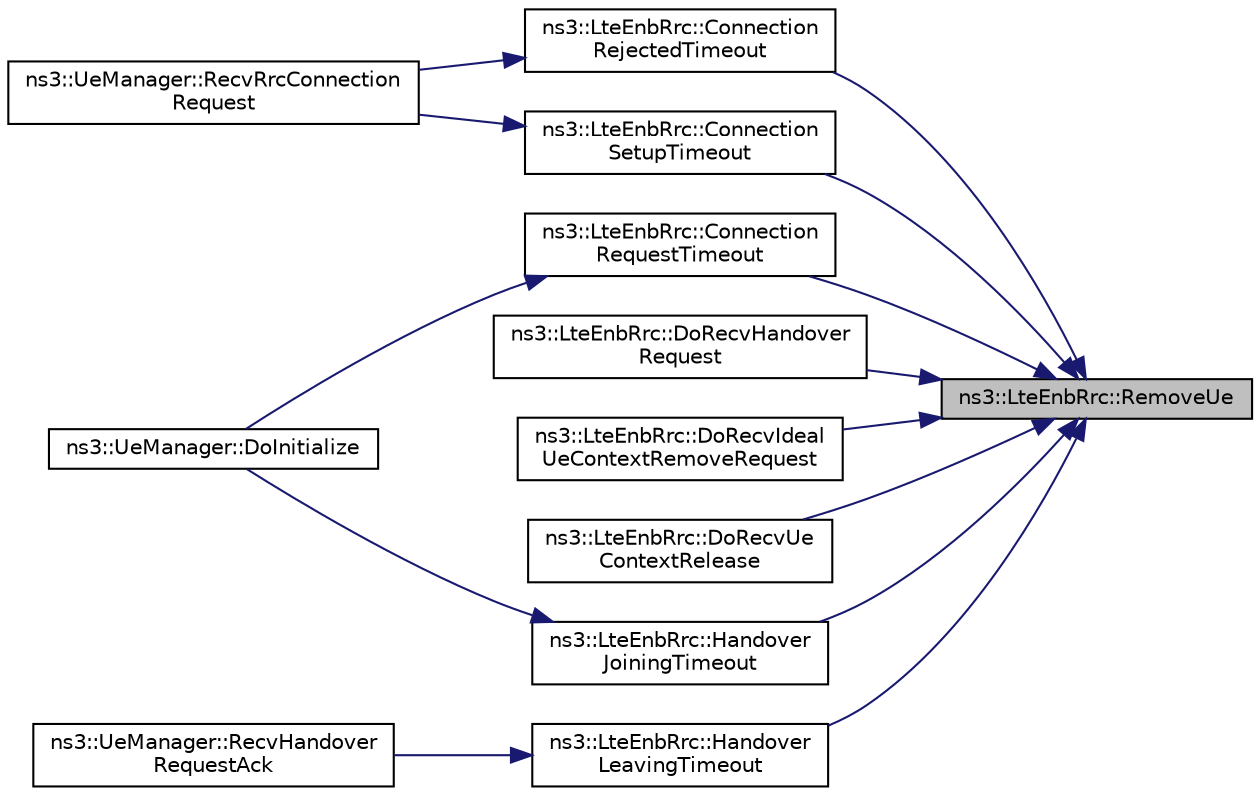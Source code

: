 digraph "ns3::LteEnbRrc::RemoveUe"
{
 // LATEX_PDF_SIZE
  edge [fontname="Helvetica",fontsize="10",labelfontname="Helvetica",labelfontsize="10"];
  node [fontname="Helvetica",fontsize="10",shape=record];
  rankdir="RL";
  Node1 [label="ns3::LteEnbRrc::RemoveUe",height=0.2,width=0.4,color="black", fillcolor="grey75", style="filled", fontcolor="black",tooltip="remove a UE from the cell"];
  Node1 -> Node2 [dir="back",color="midnightblue",fontsize="10",style="solid",fontname="Helvetica"];
  Node2 [label="ns3::LteEnbRrc::Connection\lRejectedTimeout",height=0.2,width=0.4,color="black", fillcolor="white", style="filled",URL="$classns3_1_1_lte_enb_rrc.html#accc2939d256646bf19abd915f13c0d68",tooltip="Method triggered a while after sending RRC Connection Rejected."];
  Node2 -> Node3 [dir="back",color="midnightblue",fontsize="10",style="solid",fontname="Helvetica"];
  Node3 [label="ns3::UeManager::RecvRrcConnection\lRequest",height=0.2,width=0.4,color="black", fillcolor="white", style="filled",URL="$classns3_1_1_ue_manager.html#af0959818ae542240ccf1caa2b3da19ab",tooltip="Implement the LteEnbRrcSapProvider::RecvRrcConnectionRequest interface."];
  Node1 -> Node4 [dir="back",color="midnightblue",fontsize="10",style="solid",fontname="Helvetica"];
  Node4 [label="ns3::LteEnbRrc::Connection\lRequestTimeout",height=0.2,width=0.4,color="black", fillcolor="white", style="filled",URL="$classns3_1_1_lte_enb_rrc.html#ad7992d8a886b60ee953879d9b5d37dca",tooltip="Method triggered when a UE is expected to request for connection but does not do so in a reasonable t..."];
  Node4 -> Node5 [dir="back",color="midnightblue",fontsize="10",style="solid",fontname="Helvetica"];
  Node5 [label="ns3::UeManager::DoInitialize",height=0.2,width=0.4,color="black", fillcolor="white", style="filled",URL="$classns3_1_1_ue_manager.html#ae7036651fc161b02ede5c77f57a35982",tooltip="Initialize() implementation."];
  Node1 -> Node6 [dir="back",color="midnightblue",fontsize="10",style="solid",fontname="Helvetica"];
  Node6 [label="ns3::LteEnbRrc::Connection\lSetupTimeout",height=0.2,width=0.4,color="black", fillcolor="white", style="filled",URL="$classns3_1_1_lte_enb_rrc.html#ac0af0fbbf09bc66c0ebd5be00c69aa7c",tooltip="Method triggered when a UE is expected to complete a connection setup procedure but does not do so in..."];
  Node6 -> Node3 [dir="back",color="midnightblue",fontsize="10",style="solid",fontname="Helvetica"];
  Node1 -> Node7 [dir="back",color="midnightblue",fontsize="10",style="solid",fontname="Helvetica"];
  Node7 [label="ns3::LteEnbRrc::DoRecvHandover\lRequest",height=0.2,width=0.4,color="black", fillcolor="white", style="filled",URL="$classns3_1_1_lte_enb_rrc.html#a26c697a526a9538f8778481f7cf08906",tooltip="Receive handover request function."];
  Node1 -> Node8 [dir="back",color="midnightblue",fontsize="10",style="solid",fontname="Helvetica"];
  Node8 [label="ns3::LteEnbRrc::DoRecvIdeal\lUeContextRemoveRequest",height=0.2,width=0.4,color="black", fillcolor="white", style="filled",URL="$classns3_1_1_lte_enb_rrc.html#af525cb25bb4708215791355726126f1d",tooltip="Part of the RRC protocol."];
  Node1 -> Node9 [dir="back",color="midnightblue",fontsize="10",style="solid",fontname="Helvetica"];
  Node9 [label="ns3::LteEnbRrc::DoRecvUe\lContextRelease",height=0.2,width=0.4,color="black", fillcolor="white", style="filled",URL="$classns3_1_1_lte_enb_rrc.html#acd8dc1935301185b71e736d04128d1fd",tooltip="Receive UE context release function."];
  Node1 -> Node10 [dir="back",color="midnightblue",fontsize="10",style="solid",fontname="Helvetica"];
  Node10 [label="ns3::LteEnbRrc::Handover\lJoiningTimeout",height=0.2,width=0.4,color="black", fillcolor="white", style="filled",URL="$classns3_1_1_lte_enb_rrc.html#a8374075a52ca40290d3f15e253ef94ff",tooltip="Method triggered when a UE is expected to join the cell for a handover but does not do so in a reason..."];
  Node10 -> Node5 [dir="back",color="midnightblue",fontsize="10",style="solid",fontname="Helvetica"];
  Node1 -> Node11 [dir="back",color="midnightblue",fontsize="10",style="solid",fontname="Helvetica"];
  Node11 [label="ns3::LteEnbRrc::Handover\lLeavingTimeout",height=0.2,width=0.4,color="black", fillcolor="white", style="filled",URL="$classns3_1_1_lte_enb_rrc.html#a3ded0535ab2c7f5b1346cf787745d06d",tooltip="Method triggered when a UE is expected to leave a cell for a handover but no feedback is received in ..."];
  Node11 -> Node12 [dir="back",color="midnightblue",fontsize="10",style="solid",fontname="Helvetica"];
  Node12 [label="ns3::UeManager::RecvHandover\lRequestAck",height=0.2,width=0.4,color="black", fillcolor="white", style="filled",URL="$classns3_1_1_ue_manager.html#ad2e93daf91532b0fd263355b2416330d",tooltip="take the necessary actions in response to the reception of an X2 HANDOVER REQUEST ACK message"];
}
